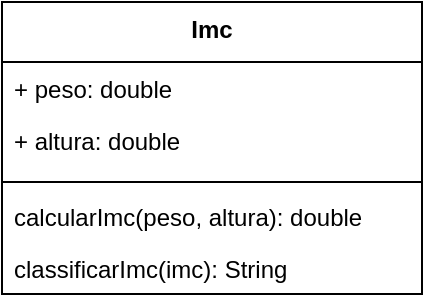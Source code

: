 <mxfile version="25.0.3">
  <diagram name="Página-1" id="LWehCwnPTWE84yj5HbOo">
    <mxGraphModel dx="1114" dy="600" grid="1" gridSize="10" guides="1" tooltips="1" connect="1" arrows="1" fold="1" page="1" pageScale="1" pageWidth="827" pageHeight="1169" math="0" shadow="0">
      <root>
        <mxCell id="0" />
        <mxCell id="1" parent="0" />
        <mxCell id="NaYkwURVyqVpyRSe3oXg-1" value="Imc" style="swimlane;fontStyle=1;align=center;verticalAlign=top;childLayout=stackLayout;horizontal=1;startSize=30;horizontalStack=0;resizeParent=1;resizeParentMax=0;resizeLast=0;collapsible=1;marginBottom=0;whiteSpace=wrap;html=1;" vertex="1" parent="1">
          <mxGeometry x="160" y="80" width="210" height="146" as="geometry">
            <mxRectangle x="160" y="80" width="100" height="30" as="alternateBounds" />
          </mxGeometry>
        </mxCell>
        <mxCell id="NaYkwURVyqVpyRSe3oXg-2" value="+ peso: double&lt;div&gt;&lt;br&gt;&lt;/div&gt;" style="text;strokeColor=none;fillColor=none;align=left;verticalAlign=top;spacingLeft=4;spacingRight=4;overflow=hidden;rotatable=0;points=[[0,0.5],[1,0.5]];portConstraint=eastwest;whiteSpace=wrap;html=1;" vertex="1" parent="NaYkwURVyqVpyRSe3oXg-1">
          <mxGeometry y="30" width="210" height="26" as="geometry" />
        </mxCell>
        <mxCell id="NaYkwURVyqVpyRSe3oXg-4" value="+ altura: double" style="text;strokeColor=none;fillColor=none;align=left;verticalAlign=top;spacingLeft=4;spacingRight=4;overflow=hidden;rotatable=0;points=[[0,0.5],[1,0.5]];portConstraint=eastwest;whiteSpace=wrap;html=1;" vertex="1" parent="NaYkwURVyqVpyRSe3oXg-1">
          <mxGeometry y="56" width="210" height="30" as="geometry" />
        </mxCell>
        <mxCell id="NaYkwURVyqVpyRSe3oXg-3" value="" style="line;strokeWidth=1;fillColor=none;align=left;verticalAlign=middle;spacingTop=-1;spacingLeft=3;spacingRight=3;rotatable=0;labelPosition=right;points=[];portConstraint=eastwest;strokeColor=inherit;" vertex="1" parent="NaYkwURVyqVpyRSe3oXg-1">
          <mxGeometry y="86" width="210" height="8" as="geometry" />
        </mxCell>
        <mxCell id="NaYkwURVyqVpyRSe3oXg-5" value="calcularImc(peso, altura): double" style="text;strokeColor=none;fillColor=none;align=left;verticalAlign=top;spacingLeft=4;spacingRight=4;overflow=hidden;rotatable=0;points=[[0,0.5],[1,0.5]];portConstraint=eastwest;whiteSpace=wrap;html=1;" vertex="1" parent="NaYkwURVyqVpyRSe3oXg-1">
          <mxGeometry y="94" width="210" height="26" as="geometry" />
        </mxCell>
        <mxCell id="NaYkwURVyqVpyRSe3oXg-7" value="classificarImc(imc): String" style="text;strokeColor=none;fillColor=none;align=left;verticalAlign=top;spacingLeft=4;spacingRight=4;overflow=hidden;rotatable=0;points=[[0,0.5],[1,0.5]];portConstraint=eastwest;whiteSpace=wrap;html=1;" vertex="1" parent="NaYkwURVyqVpyRSe3oXg-1">
          <mxGeometry y="120" width="210" height="26" as="geometry" />
        </mxCell>
      </root>
    </mxGraphModel>
  </diagram>
</mxfile>
